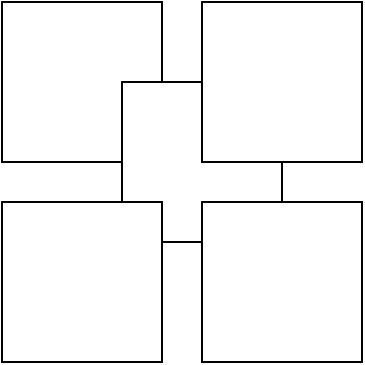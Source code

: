 <mxfile version="20.4.0" type="github">
  <diagram id="SED6HNJ5tajuQdakCnzl" name="Seite-1">
    <mxGraphModel dx="1038" dy="604" grid="1" gridSize="10" guides="1" tooltips="1" connect="1" arrows="1" fold="1" page="1" pageScale="1" pageWidth="827" pageHeight="1169" math="0" shadow="0">
      <root>
        <mxCell id="0" />
        <mxCell id="1" parent="0" />
        <mxCell id="E0oruXAGNCEqF79hcxzy-1" value="" style="whiteSpace=wrap;html=1;aspect=fixed;" parent="1" vertex="1">
          <mxGeometry x="180" y="180" width="80" height="80" as="geometry" />
        </mxCell>
        <mxCell id="E0oruXAGNCEqF79hcxzy-2" value="" style="whiteSpace=wrap;html=1;aspect=fixed;" parent="1" vertex="1">
          <mxGeometry x="240" y="220" width="80" height="80" as="geometry" />
        </mxCell>
        <mxCell id="pmou3NTElBmXK00lUW3o-1" value="" style="whiteSpace=wrap;html=1;aspect=fixed;" parent="1" vertex="1">
          <mxGeometry x="280" y="180" width="80" height="80" as="geometry" />
        </mxCell>
        <mxCell id="xe7PF_PmmFOED-M7G9Q6-1" value="" style="whiteSpace=wrap;html=1;aspect=fixed;" vertex="1" parent="1">
          <mxGeometry x="280" y="280" width="80" height="80" as="geometry" />
        </mxCell>
        <mxCell id="xe7PF_PmmFOED-M7G9Q6-2" value="" style="whiteSpace=wrap;html=1;aspect=fixed;" vertex="1" parent="1">
          <mxGeometry x="180" y="280" width="80" height="80" as="geometry" />
        </mxCell>
      </root>
    </mxGraphModel>
  </diagram>
</mxfile>
